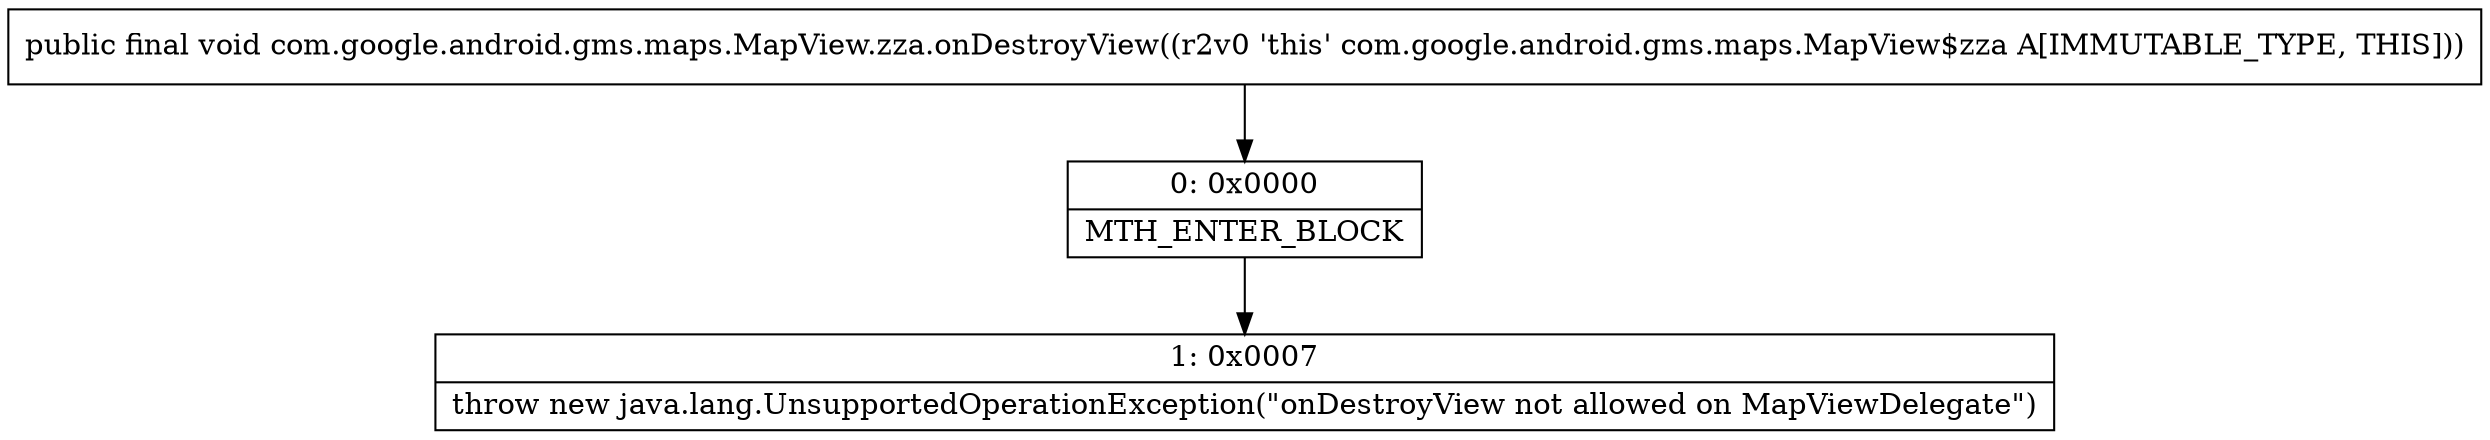 digraph "CFG forcom.google.android.gms.maps.MapView.zza.onDestroyView()V" {
Node_0 [shape=record,label="{0\:\ 0x0000|MTH_ENTER_BLOCK\l}"];
Node_1 [shape=record,label="{1\:\ 0x0007|throw new java.lang.UnsupportedOperationException(\"onDestroyView not allowed on MapViewDelegate\")\l}"];
MethodNode[shape=record,label="{public final void com.google.android.gms.maps.MapView.zza.onDestroyView((r2v0 'this' com.google.android.gms.maps.MapView$zza A[IMMUTABLE_TYPE, THIS])) }"];
MethodNode -> Node_0;
Node_0 -> Node_1;
}

